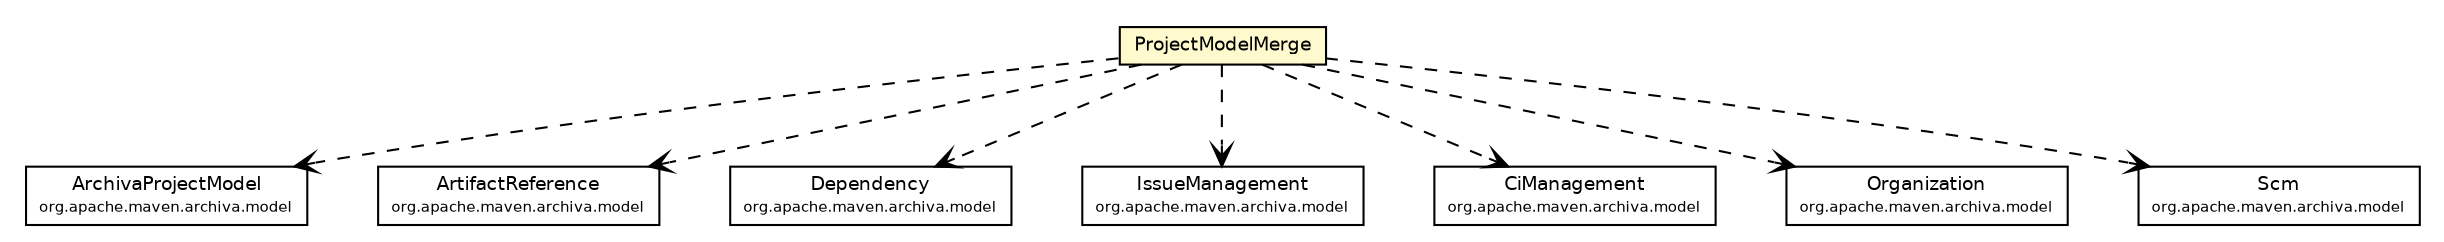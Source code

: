#!/usr/local/bin/dot
#
# Class diagram 
# Generated by UmlGraph version 4.6 (http://www.spinellis.gr/sw/umlgraph)
#

digraph G {
	edge [fontname="Helvetica",fontsize=10,labelfontname="Helvetica",labelfontsize=10];
	node [fontname="Helvetica",fontsize=10,shape=plaintext];
	// org.apache.maven.archiva.repository.project.ProjectModelMerge
	c70041 [label=<<table border="0" cellborder="1" cellspacing="0" cellpadding="2" port="p" bgcolor="lemonChiffon" href="./ProjectModelMerge.html">
		<tr><td><table border="0" cellspacing="0" cellpadding="1">
			<tr><td> ProjectModelMerge </td></tr>
		</table></td></tr>
		</table>>, fontname="Helvetica", fontcolor="black", fontsize=9.0];
	// org.apache.maven.archiva.repository.project.ProjectModelMerge DEPEND org.apache.maven.archiva.model.ArchivaProjectModel
	c70041:p -> c70300:p [taillabel="", label="", headlabel="", fontname="Helvetica", fontcolor="black", fontsize=10.0, color="black", arrowhead=open, style=dashed];
	// org.apache.maven.archiva.repository.project.ProjectModelMerge DEPEND org.apache.maven.archiva.model.ArtifactReference
	c70041:p -> c70301:p [taillabel="", label="", headlabel="", fontname="Helvetica", fontcolor="black", fontsize=10.0, color="black", arrowhead=open, style=dashed];
	// org.apache.maven.archiva.repository.project.ProjectModelMerge DEPEND org.apache.maven.archiva.model.Dependency
	c70041:p -> c70302:p [taillabel="", label="", headlabel="", fontname="Helvetica", fontcolor="black", fontsize=10.0, color="black", arrowhead=open, style=dashed];
	// org.apache.maven.archiva.repository.project.ProjectModelMerge DEPEND org.apache.maven.archiva.model.IssueManagement
	c70041:p -> c70303:p [taillabel="", label="", headlabel="", fontname="Helvetica", fontcolor="black", fontsize=10.0, color="black", arrowhead=open, style=dashed];
	// org.apache.maven.archiva.repository.project.ProjectModelMerge DEPEND org.apache.maven.archiva.model.CiManagement
	c70041:p -> c70304:p [taillabel="", label="", headlabel="", fontname="Helvetica", fontcolor="black", fontsize=10.0, color="black", arrowhead=open, style=dashed];
	// org.apache.maven.archiva.repository.project.ProjectModelMerge DEPEND org.apache.maven.archiva.model.Organization
	c70041:p -> c70305:p [taillabel="", label="", headlabel="", fontname="Helvetica", fontcolor="black", fontsize=10.0, color="black", arrowhead=open, style=dashed];
	// org.apache.maven.archiva.repository.project.ProjectModelMerge DEPEND org.apache.maven.archiva.model.Scm
	c70041:p -> c70306:p [taillabel="", label="", headlabel="", fontname="Helvetica", fontcolor="black", fontsize=10.0, color="black", arrowhead=open, style=dashed];
	// org.apache.maven.archiva.model.Scm
	c70306 [label=<<table border="0" cellborder="1" cellspacing="0" cellpadding="2" port="p" href="http://java.sun.com/j2se/1.4.2/docs/api/org/apache/maven/archiva/model/Scm.html">
		<tr><td><table border="0" cellspacing="0" cellpadding="1">
			<tr><td> Scm </td></tr>
			<tr><td><font point-size="7.0"> org.apache.maven.archiva.model </font></td></tr>
		</table></td></tr>
		</table>>, fontname="Helvetica", fontcolor="black", fontsize=9.0];
	// org.apache.maven.archiva.model.Dependency
	c70302 [label=<<table border="0" cellborder="1" cellspacing="0" cellpadding="2" port="p" href="http://java.sun.com/j2se/1.4.2/docs/api/org/apache/maven/archiva/model/Dependency.html">
		<tr><td><table border="0" cellspacing="0" cellpadding="1">
			<tr><td> Dependency </td></tr>
			<tr><td><font point-size="7.0"> org.apache.maven.archiva.model </font></td></tr>
		</table></td></tr>
		</table>>, fontname="Helvetica", fontcolor="black", fontsize=9.0];
	// org.apache.maven.archiva.model.ArchivaProjectModel
	c70300 [label=<<table border="0" cellborder="1" cellspacing="0" cellpadding="2" port="p" href="http://java.sun.com/j2se/1.4.2/docs/api/org/apache/maven/archiva/model/ArchivaProjectModel.html">
		<tr><td><table border="0" cellspacing="0" cellpadding="1">
			<tr><td> ArchivaProjectModel </td></tr>
			<tr><td><font point-size="7.0"> org.apache.maven.archiva.model </font></td></tr>
		</table></td></tr>
		</table>>, fontname="Helvetica", fontcolor="black", fontsize=9.0];
	// org.apache.maven.archiva.model.IssueManagement
	c70303 [label=<<table border="0" cellborder="1" cellspacing="0" cellpadding="2" port="p" href="http://java.sun.com/j2se/1.4.2/docs/api/org/apache/maven/archiva/model/IssueManagement.html">
		<tr><td><table border="0" cellspacing="0" cellpadding="1">
			<tr><td> IssueManagement </td></tr>
			<tr><td><font point-size="7.0"> org.apache.maven.archiva.model </font></td></tr>
		</table></td></tr>
		</table>>, fontname="Helvetica", fontcolor="black", fontsize=9.0];
	// org.apache.maven.archiva.model.ArtifactReference
	c70301 [label=<<table border="0" cellborder="1" cellspacing="0" cellpadding="2" port="p" href="http://java.sun.com/j2se/1.4.2/docs/api/org/apache/maven/archiva/model/ArtifactReference.html">
		<tr><td><table border="0" cellspacing="0" cellpadding="1">
			<tr><td> ArtifactReference </td></tr>
			<tr><td><font point-size="7.0"> org.apache.maven.archiva.model </font></td></tr>
		</table></td></tr>
		</table>>, fontname="Helvetica", fontcolor="black", fontsize=9.0];
	// org.apache.maven.archiva.model.CiManagement
	c70304 [label=<<table border="0" cellborder="1" cellspacing="0" cellpadding="2" port="p" href="http://java.sun.com/j2se/1.4.2/docs/api/org/apache/maven/archiva/model/CiManagement.html">
		<tr><td><table border="0" cellspacing="0" cellpadding="1">
			<tr><td> CiManagement </td></tr>
			<tr><td><font point-size="7.0"> org.apache.maven.archiva.model </font></td></tr>
		</table></td></tr>
		</table>>, fontname="Helvetica", fontcolor="black", fontsize=9.0];
	// org.apache.maven.archiva.model.Organization
	c70305 [label=<<table border="0" cellborder="1" cellspacing="0" cellpadding="2" port="p" href="http://java.sun.com/j2se/1.4.2/docs/api/org/apache/maven/archiva/model/Organization.html">
		<tr><td><table border="0" cellspacing="0" cellpadding="1">
			<tr><td> Organization </td></tr>
			<tr><td><font point-size="7.0"> org.apache.maven.archiva.model </font></td></tr>
		</table></td></tr>
		</table>>, fontname="Helvetica", fontcolor="black", fontsize=9.0];
}

